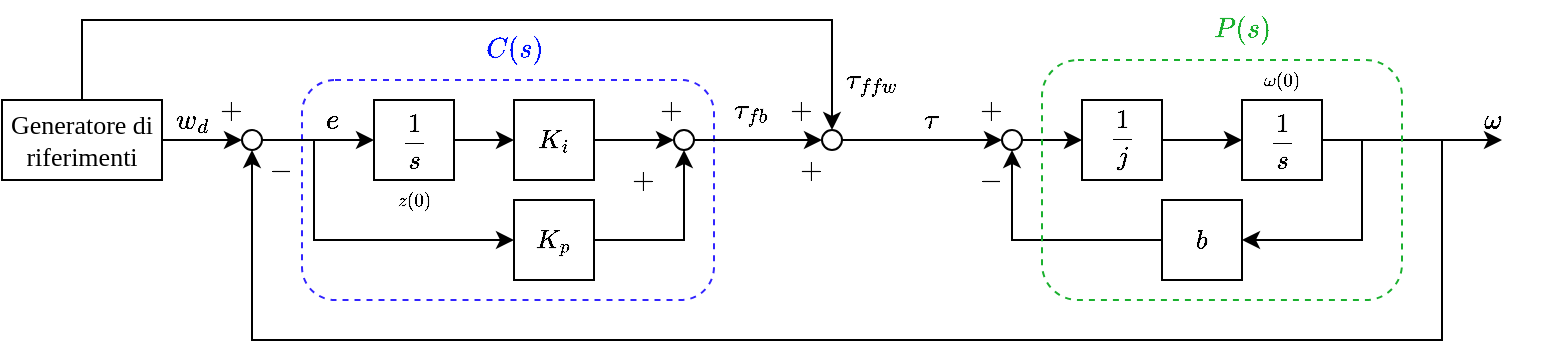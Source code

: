 <mxfile version="24.7.17">
  <diagram name="Pagina-1" id="yrhIxk3FCzo-rVSPS3Qs">
    <mxGraphModel dx="979" dy="567" grid="1" gridSize="10" guides="1" tooltips="1" connect="1" arrows="1" fold="1" page="1" pageScale="1" pageWidth="827" pageHeight="1169" math="1" shadow="0">
      <root>
        <mxCell id="0" />
        <mxCell id="1" parent="0" />
        <mxCell id="h2ZsCBytCFm6cg6prh6w-18" value="" style="rounded=1;whiteSpace=wrap;html=1;fillColor=none;dashed=1;strokeColor=#3224FF;" vertex="1" parent="1">
          <mxGeometry x="190" y="310" width="206" height="110" as="geometry" />
        </mxCell>
        <mxCell id="h2ZsCBytCFm6cg6prh6w-21" style="edgeStyle=orthogonalEdgeStyle;rounded=0;orthogonalLoop=1;jettySize=auto;html=1;" edge="1" parent="1" source="h2ZsCBytCFm6cg6prh6w-22">
          <mxGeometry relative="1" as="geometry">
            <mxPoint x="160" y="340" as="targetPoint" />
          </mxGeometry>
        </mxCell>
        <mxCell id="h2ZsCBytCFm6cg6prh6w-49" style="edgeStyle=orthogonalEdgeStyle;rounded=0;orthogonalLoop=1;jettySize=auto;html=1;entryX=0.5;entryY=0;entryDx=0;entryDy=0;" edge="1" parent="1" source="h2ZsCBytCFm6cg6prh6w-22" target="h2ZsCBytCFm6cg6prh6w-34">
          <mxGeometry relative="1" as="geometry">
            <Array as="points">
              <mxPoint x="80" y="280" />
              <mxPoint x="455" y="280" />
            </Array>
          </mxGeometry>
        </mxCell>
        <mxCell id="h2ZsCBytCFm6cg6prh6w-22" value="Generatore di riferimenti" style="rounded=0;whiteSpace=wrap;html=1;fillColor=none;fontFamily=Times New Roman;fontSize=13;" vertex="1" parent="1">
          <mxGeometry x="40" y="320" width="80" height="40" as="geometry" />
        </mxCell>
        <mxCell id="h2ZsCBytCFm6cg6prh6w-23" style="edgeStyle=orthogonalEdgeStyle;rounded=0;orthogonalLoop=1;jettySize=auto;html=1;entryX=0;entryY=0.5;entryDx=0;entryDy=0;" edge="1" parent="1" source="h2ZsCBytCFm6cg6prh6w-24" target="h2ZsCBytCFm6cg6prh6w-26">
          <mxGeometry relative="1" as="geometry">
            <mxPoint x="210.0" y="340" as="targetPoint" />
          </mxGeometry>
        </mxCell>
        <mxCell id="h2ZsCBytCFm6cg6prh6w-24" value="" style="ellipse;whiteSpace=wrap;html=1;aspect=fixed;fillColor=none;" vertex="1" parent="1">
          <mxGeometry x="160" y="335" width="10" height="10" as="geometry" />
        </mxCell>
        <mxCell id="h2ZsCBytCFm6cg6prh6w-25" style="edgeStyle=orthogonalEdgeStyle;rounded=0;orthogonalLoop=1;jettySize=auto;html=1;entryX=0;entryY=0.5;entryDx=0;entryDy=0;" edge="1" parent="1" source="h2ZsCBytCFm6cg6prh6w-26" target="h2ZsCBytCFm6cg6prh6w-28">
          <mxGeometry relative="1" as="geometry" />
        </mxCell>
        <mxCell id="h2ZsCBytCFm6cg6prh6w-26" value="\(\dfrac{1}{s}\)" style="rounded=0;whiteSpace=wrap;html=1;fillColor=none;fontFamily=Times New Roman;fontSize=13;" vertex="1" parent="1">
          <mxGeometry x="226" y="320" width="40" height="40" as="geometry" />
        </mxCell>
        <mxCell id="h2ZsCBytCFm6cg6prh6w-27" style="edgeStyle=orthogonalEdgeStyle;rounded=0;orthogonalLoop=1;jettySize=auto;html=1;entryX=0;entryY=0.5;entryDx=0;entryDy=0;" edge="1" parent="1" source="h2ZsCBytCFm6cg6prh6w-28" target="h2ZsCBytCFm6cg6prh6w-30">
          <mxGeometry relative="1" as="geometry" />
        </mxCell>
        <mxCell id="h2ZsCBytCFm6cg6prh6w-28" value="\(K_i\)" style="rounded=0;whiteSpace=wrap;html=1;fillColor=none;fontFamily=Times New Roman;fontSize=13;" vertex="1" parent="1">
          <mxGeometry x="296" y="320" width="40" height="40" as="geometry" />
        </mxCell>
        <mxCell id="h2ZsCBytCFm6cg6prh6w-29" style="edgeStyle=orthogonalEdgeStyle;rounded=0;orthogonalLoop=1;jettySize=auto;html=1;entryX=0;entryY=0.5;entryDx=0;entryDy=0;" edge="1" parent="1" source="h2ZsCBytCFm6cg6prh6w-30" target="h2ZsCBytCFm6cg6prh6w-34">
          <mxGeometry relative="1" as="geometry">
            <mxPoint x="416" y="340" as="targetPoint" />
          </mxGeometry>
        </mxCell>
        <mxCell id="h2ZsCBytCFm6cg6prh6w-30" value="" style="ellipse;whiteSpace=wrap;html=1;aspect=fixed;fillColor=none;" vertex="1" parent="1">
          <mxGeometry x="376" y="335" width="10" height="10" as="geometry" />
        </mxCell>
        <mxCell id="h2ZsCBytCFm6cg6prh6w-31" style="edgeStyle=orthogonalEdgeStyle;rounded=0;orthogonalLoop=1;jettySize=auto;html=1;entryX=0.5;entryY=1;entryDx=0;entryDy=0;" edge="1" parent="1" source="h2ZsCBytCFm6cg6prh6w-32" target="h2ZsCBytCFm6cg6prh6w-30">
          <mxGeometry relative="1" as="geometry" />
        </mxCell>
        <mxCell id="h2ZsCBytCFm6cg6prh6w-32" value="\(K_p\)" style="rounded=0;whiteSpace=wrap;html=1;fillColor=none;fontFamily=Times New Roman;fontSize=13;" vertex="1" parent="1">
          <mxGeometry x="296" y="370" width="40" height="40" as="geometry" />
        </mxCell>
        <mxCell id="h2ZsCBytCFm6cg6prh6w-33" value="" style="endArrow=classic;html=1;rounded=0;entryX=0;entryY=0.5;entryDx=0;entryDy=0;" edge="1" parent="1" target="h2ZsCBytCFm6cg6prh6w-32">
          <mxGeometry width="50" height="50" relative="1" as="geometry">
            <mxPoint x="196" y="340" as="sourcePoint" />
            <mxPoint x="316" y="350" as="targetPoint" />
            <Array as="points">
              <mxPoint x="196" y="390" />
            </Array>
          </mxGeometry>
        </mxCell>
        <mxCell id="h2ZsCBytCFm6cg6prh6w-53" style="edgeStyle=orthogonalEdgeStyle;rounded=0;orthogonalLoop=1;jettySize=auto;html=1;entryX=0;entryY=0.5;entryDx=0;entryDy=0;" edge="1" parent="1" source="h2ZsCBytCFm6cg6prh6w-34" target="h2ZsCBytCFm6cg6prh6w-52">
          <mxGeometry relative="1" as="geometry" />
        </mxCell>
        <mxCell id="h2ZsCBytCFm6cg6prh6w-34" value="" style="ellipse;whiteSpace=wrap;html=1;aspect=fixed;fillColor=none;" vertex="1" parent="1">
          <mxGeometry x="450" y="335" width="10" height="10" as="geometry" />
        </mxCell>
        <mxCell id="h2ZsCBytCFm6cg6prh6w-35" value="\(C(s)\)" style="text;html=1;align=center;verticalAlign=middle;whiteSpace=wrap;rounded=0;fontColor=#0011FF;" vertex="1" parent="1">
          <mxGeometry x="266" y="280" width="60" height="30" as="geometry" />
        </mxCell>
        <mxCell id="h2ZsCBytCFm6cg6prh6w-36" value="\(w_d\)" style="text;html=1;align=center;verticalAlign=middle;whiteSpace=wrap;rounded=0;" vertex="1" parent="1">
          <mxGeometry x="120" y="320" width="30" height="20" as="geometry" />
        </mxCell>
        <mxCell id="h2ZsCBytCFm6cg6prh6w-38" value="\(e\)" style="text;html=1;align=center;verticalAlign=middle;whiteSpace=wrap;rounded=0;" vertex="1" parent="1">
          <mxGeometry x="190" y="320" width="30" height="20" as="geometry" />
        </mxCell>
        <mxCell id="h2ZsCBytCFm6cg6prh6w-39" value="\(+\)" style="text;html=1;align=center;verticalAlign=middle;whiteSpace=wrap;rounded=0;" vertex="1" parent="1">
          <mxGeometry x="140" y="315" width="30" height="20" as="geometry" />
        </mxCell>
        <mxCell id="h2ZsCBytCFm6cg6prh6w-40" value="\(-\)" style="text;html=1;align=center;verticalAlign=middle;whiteSpace=wrap;rounded=0;" vertex="1" parent="1">
          <mxGeometry x="170" y="345" width="20" height="20" as="geometry" />
        </mxCell>
        <mxCell id="h2ZsCBytCFm6cg6prh6w-41" value="\(+\)" style="text;html=1;align=center;verticalAlign=middle;whiteSpace=wrap;rounded=0;" vertex="1" parent="1">
          <mxGeometry x="360" y="315" width="30" height="20" as="geometry" />
        </mxCell>
        <mxCell id="h2ZsCBytCFm6cg6prh6w-42" value="\(+\)" style="text;html=1;align=center;verticalAlign=middle;whiteSpace=wrap;rounded=0;" vertex="1" parent="1">
          <mxGeometry x="346" y="350" width="30" height="20" as="geometry" />
        </mxCell>
        <mxCell id="h2ZsCBytCFm6cg6prh6w-43" value="\(+\)" style="text;html=1;align=center;verticalAlign=middle;whiteSpace=wrap;rounded=0;" vertex="1" parent="1">
          <mxGeometry x="430" y="345" width="30" height="20" as="geometry" />
        </mxCell>
        <mxCell id="h2ZsCBytCFm6cg6prh6w-44" value="\(+\)" style="text;html=1;align=center;verticalAlign=middle;whiteSpace=wrap;rounded=0;" vertex="1" parent="1">
          <mxGeometry x="430" y="315" width="20" height="20" as="geometry" />
        </mxCell>
        <mxCell id="h2ZsCBytCFm6cg6prh6w-45" value="\(\tau_{fb}\)" style="text;html=1;align=center;verticalAlign=middle;whiteSpace=wrap;rounded=0;" vertex="1" parent="1">
          <mxGeometry x="400" y="315" width="30" height="20" as="geometry" />
        </mxCell>
        <mxCell id="h2ZsCBytCFm6cg6prh6w-50" value="\(\tau_{ffw}\)" style="text;html=1;align=center;verticalAlign=middle;whiteSpace=wrap;rounded=0;" vertex="1" parent="1">
          <mxGeometry x="460" y="300" width="30" height="20" as="geometry" />
        </mxCell>
        <mxCell id="h2ZsCBytCFm6cg6prh6w-59" style="edgeStyle=orthogonalEdgeStyle;rounded=0;orthogonalLoop=1;jettySize=auto;html=1;entryX=0;entryY=0.5;entryDx=0;entryDy=0;" edge="1" parent="1" source="h2ZsCBytCFm6cg6prh6w-51" target="h2ZsCBytCFm6cg6prh6w-58">
          <mxGeometry relative="1" as="geometry" />
        </mxCell>
        <mxCell id="h2ZsCBytCFm6cg6prh6w-51" value="\(\dfrac{1}{j}\)" style="rounded=0;whiteSpace=wrap;html=1;fillColor=none;fontFamily=Times New Roman;fontSize=13;" vertex="1" parent="1">
          <mxGeometry x="580" y="320" width="40" height="40" as="geometry" />
        </mxCell>
        <mxCell id="h2ZsCBytCFm6cg6prh6w-57" style="edgeStyle=orthogonalEdgeStyle;rounded=0;orthogonalLoop=1;jettySize=auto;html=1;entryX=0;entryY=0.5;entryDx=0;entryDy=0;" edge="1" parent="1" source="h2ZsCBytCFm6cg6prh6w-52" target="h2ZsCBytCFm6cg6prh6w-51">
          <mxGeometry relative="1" as="geometry" />
        </mxCell>
        <mxCell id="h2ZsCBytCFm6cg6prh6w-52" value="" style="ellipse;whiteSpace=wrap;html=1;aspect=fixed;fillColor=none;" vertex="1" parent="1">
          <mxGeometry x="540" y="335" width="10" height="10" as="geometry" />
        </mxCell>
        <mxCell id="h2ZsCBytCFm6cg6prh6w-54" value="\(+\)" style="text;html=1;align=center;verticalAlign=middle;whiteSpace=wrap;rounded=0;" vertex="1" parent="1">
          <mxGeometry x="520" y="315" width="30" height="20" as="geometry" />
        </mxCell>
        <mxCell id="h2ZsCBytCFm6cg6prh6w-55" value="\(-\)" style="text;html=1;align=center;verticalAlign=middle;whiteSpace=wrap;rounded=0;" vertex="1" parent="1">
          <mxGeometry x="525" y="350" width="20" height="20" as="geometry" />
        </mxCell>
        <mxCell id="h2ZsCBytCFm6cg6prh6w-56" value="\(\tau\)" style="text;html=1;align=center;verticalAlign=middle;whiteSpace=wrap;rounded=0;" vertex="1" parent="1">
          <mxGeometry x="490" y="320" width="30" height="20" as="geometry" />
        </mxCell>
        <mxCell id="h2ZsCBytCFm6cg6prh6w-60" style="edgeStyle=orthogonalEdgeStyle;rounded=0;orthogonalLoop=1;jettySize=auto;html=1;" edge="1" parent="1" source="h2ZsCBytCFm6cg6prh6w-58">
          <mxGeometry relative="1" as="geometry">
            <mxPoint x="790" y="340" as="targetPoint" />
          </mxGeometry>
        </mxCell>
        <mxCell id="h2ZsCBytCFm6cg6prh6w-58" value="\(\dfrac{1}{s}\)" style="rounded=0;whiteSpace=wrap;html=1;fillColor=none;fontFamily=Times New Roman;fontSize=13;" vertex="1" parent="1">
          <mxGeometry x="660" y="320" width="40" height="40" as="geometry" />
        </mxCell>
        <mxCell id="h2ZsCBytCFm6cg6prh6w-62" value="\(z(0)\)" style="text;html=1;align=center;verticalAlign=middle;whiteSpace=wrap;rounded=0;fontSize=8;" vertex="1" parent="1">
          <mxGeometry x="236.5" y="365" width="19" height="10" as="geometry" />
        </mxCell>
        <mxCell id="h2ZsCBytCFm6cg6prh6w-65" style="edgeStyle=orthogonalEdgeStyle;rounded=0;orthogonalLoop=1;jettySize=auto;html=1;entryX=0.5;entryY=1;entryDx=0;entryDy=0;" edge="1" parent="1" source="h2ZsCBytCFm6cg6prh6w-63" target="h2ZsCBytCFm6cg6prh6w-52">
          <mxGeometry relative="1" as="geometry" />
        </mxCell>
        <mxCell id="h2ZsCBytCFm6cg6prh6w-63" value="\(b\)" style="rounded=0;whiteSpace=wrap;html=1;fillColor=none;fontFamily=Times New Roman;fontSize=13;" vertex="1" parent="1">
          <mxGeometry x="620" y="370" width="40" height="40" as="geometry" />
        </mxCell>
        <mxCell id="h2ZsCBytCFm6cg6prh6w-64" value="" style="endArrow=classic;html=1;rounded=0;entryX=1;entryY=0.5;entryDx=0;entryDy=0;" edge="1" parent="1" target="h2ZsCBytCFm6cg6prh6w-63">
          <mxGeometry width="50" height="50" relative="1" as="geometry">
            <mxPoint x="720" y="340" as="sourcePoint" />
            <mxPoint x="770" y="290" as="targetPoint" />
            <Array as="points">
              <mxPoint x="720" y="390" />
              <mxPoint x="690" y="390" />
            </Array>
          </mxGeometry>
        </mxCell>
        <mxCell id="h2ZsCBytCFm6cg6prh6w-66" value="\(\omega(0)\)" style="text;html=1;align=center;verticalAlign=middle;whiteSpace=wrap;rounded=0;fontSize=8;" vertex="1" parent="1">
          <mxGeometry x="670.5" y="305" width="19" height="10" as="geometry" />
        </mxCell>
        <mxCell id="h2ZsCBytCFm6cg6prh6w-67" value="\(\omega\)" style="text;html=1;align=center;verticalAlign=middle;whiteSpace=wrap;rounded=0;" vertex="1" parent="1">
          <mxGeometry x="770" y="325" width="30" height="10" as="geometry" />
        </mxCell>
        <mxCell id="h2ZsCBytCFm6cg6prh6w-68" value="" style="rounded=1;whiteSpace=wrap;html=1;fillColor=none;dashed=1;strokeColor=#1AB02E;fontColor=#1AB02E;" vertex="1" parent="1">
          <mxGeometry x="560" y="300" width="180" height="120" as="geometry" />
        </mxCell>
        <mxCell id="h2ZsCBytCFm6cg6prh6w-69" value="\(P(s)\)" style="text;html=1;align=center;verticalAlign=middle;whiteSpace=wrap;rounded=0;fontColor=#1AB02E;" vertex="1" parent="1">
          <mxGeometry x="629.5" y="270" width="60" height="30" as="geometry" />
        </mxCell>
        <mxCell id="h2ZsCBytCFm6cg6prh6w-70" value="" style="endArrow=classic;html=1;rounded=0;entryX=0.5;entryY=1;entryDx=0;entryDy=0;" edge="1" parent="1" target="h2ZsCBytCFm6cg6prh6w-24">
          <mxGeometry width="50" height="50" relative="1" as="geometry">
            <mxPoint x="760" y="340" as="sourcePoint" />
            <mxPoint x="160" y="380" as="targetPoint" />
            <Array as="points">
              <mxPoint x="760" y="440" />
              <mxPoint x="165" y="440" />
            </Array>
          </mxGeometry>
        </mxCell>
      </root>
    </mxGraphModel>
  </diagram>
</mxfile>
